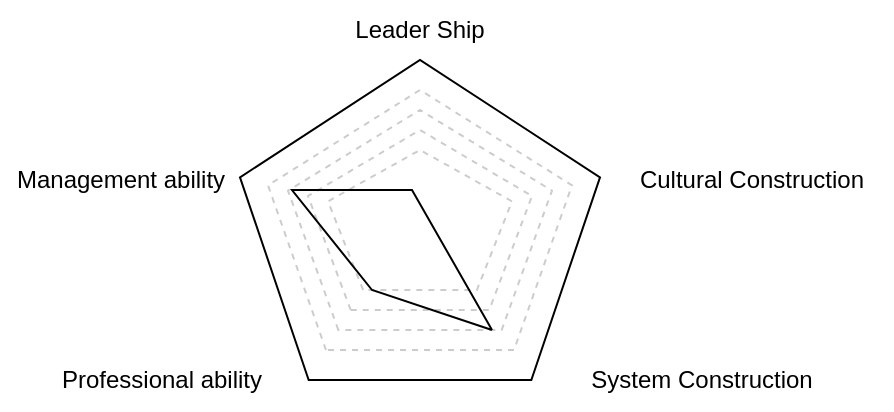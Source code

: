 <mxfile version="15.5.7" type="github" pages="4">
  <diagram id="mSQKxS0kZbXmKDzQXLly" name="技术总监">
    <mxGraphModel dx="474" dy="306" grid="1" gridSize="10" guides="1" tooltips="1" connect="1" arrows="1" fold="1" page="1" pageScale="1" pageWidth="827" pageHeight="1169" math="0" shadow="0">
      <root>
        <mxCell id="0" />
        <mxCell id="1" parent="0" />
        <mxCell id="gizlz0MWikJhcCBtzlFW-2" value="" style="whiteSpace=wrap;html=1;shape=mxgraph.basic.pentagon;fillColor=none;" vertex="1" parent="1">
          <mxGeometry x="324" y="425" width="180" height="160" as="geometry" />
        </mxCell>
        <mxCell id="gizlz0MWikJhcCBtzlFW-3" value="Leader Ship" style="text;html=1;strokeColor=none;fillColor=none;align=center;verticalAlign=middle;whiteSpace=wrap;rounded=0;" vertex="1" parent="1">
          <mxGeometry x="376" y="395" width="76" height="30" as="geometry" />
        </mxCell>
        <mxCell id="gizlz0MWikJhcCBtzlFW-6" value="Professional ability" style="text;html=1;strokeColor=none;fillColor=none;align=center;verticalAlign=middle;whiteSpace=wrap;rounded=0;" vertex="1" parent="1">
          <mxGeometry x="230" y="570" width="110" height="30" as="geometry" />
        </mxCell>
        <mxCell id="gizlz0MWikJhcCBtzlFW-7" value="Cultural Construction" style="text;html=1;strokeColor=none;fillColor=none;align=center;verticalAlign=middle;whiteSpace=wrap;rounded=0;" vertex="1" parent="1">
          <mxGeometry x="510" y="470" width="140" height="30" as="geometry" />
        </mxCell>
        <mxCell id="gizlz0MWikJhcCBtzlFW-8" value="System Construction" style="text;html=1;strokeColor=none;fillColor=none;align=center;verticalAlign=middle;whiteSpace=wrap;rounded=0;" vertex="1" parent="1">
          <mxGeometry x="490" y="570" width="130" height="30" as="geometry" />
        </mxCell>
        <mxCell id="gizlz0MWikJhcCBtzlFW-9" value="Management ability" style="text;html=1;align=center;verticalAlign=middle;resizable=0;points=[];autosize=1;strokeColor=none;fillColor=none;" vertex="1" parent="1">
          <mxGeometry x="204" y="475" width="120" height="20" as="geometry" />
        </mxCell>
        <mxCell id="x7rB8_ya2c64GDDTl14Z-1" value="" style="endArrow=none;html=1;rounded=0;" edge="1" parent="1">
          <mxGeometry width="50" height="50" relative="1" as="geometry">
            <mxPoint x="450" y="560" as="sourcePoint" />
            <mxPoint x="450" y="560" as="targetPoint" />
            <Array as="points">
              <mxPoint x="390" y="540" />
              <mxPoint x="350" y="490" />
              <mxPoint x="410" y="490" />
            </Array>
          </mxGeometry>
        </mxCell>
        <mxCell id="x7rB8_ya2c64GDDTl14Z-2" value="" style="whiteSpace=wrap;html=1;shape=mxgraph.basic.pentagon;dashed=1;fillColor=none;strokeColor=default;opacity=20;" vertex="1" parent="1">
          <mxGeometry x="338" y="440" width="152" height="130" as="geometry" />
        </mxCell>
        <mxCell id="x7rB8_ya2c64GDDTl14Z-3" value="" style="whiteSpace=wrap;html=1;shape=mxgraph.basic.pentagon;dashed=1;fillColor=none;strokeColor=default;opacity=20;" vertex="1" parent="1">
          <mxGeometry x="348" y="450" width="132" height="110" as="geometry" />
        </mxCell>
        <mxCell id="x7rB8_ya2c64GDDTl14Z-4" value="" style="whiteSpace=wrap;html=1;shape=mxgraph.basic.pentagon;dashed=1;fillColor=none;strokeColor=default;opacity=20;" vertex="1" parent="1">
          <mxGeometry x="358" y="460" width="112" height="90" as="geometry" />
        </mxCell>
        <mxCell id="x7rB8_ya2c64GDDTl14Z-5" value="" style="whiteSpace=wrap;html=1;shape=mxgraph.basic.pentagon;dashed=1;fillColor=none;strokeColor=default;opacity=20;" vertex="1" parent="1">
          <mxGeometry x="368" y="470" width="92" height="70" as="geometry" />
        </mxCell>
      </root>
    </mxGraphModel>
  </diagram>
  <diagram id="kl2pYVQYESPha2Mf8wEj" name="技术VP">
    <mxGraphModel dx="1186" dy="764" grid="1" gridSize="10" guides="1" tooltips="1" connect="1" arrows="1" fold="1" page="1" pageScale="1" pageWidth="827" pageHeight="1169" math="0" shadow="0">
      <root>
        <mxCell id="nco4c_S5xprbghAa8xNT-0" />
        <mxCell id="nco4c_S5xprbghAa8xNT-1" parent="nco4c_S5xprbghAa8xNT-0" />
        <mxCell id="4-lFRvmRvoifSO1PtFCH-0" value="" style="whiteSpace=wrap;html=1;shape=mxgraph.basic.pentagon" vertex="1" parent="nco4c_S5xprbghAa8xNT-1">
          <mxGeometry x="311" y="410" width="180" height="160" as="geometry" />
        </mxCell>
        <mxCell id="4-lFRvmRvoifSO1PtFCH-1" value="Leader Ship" style="text;html=1;strokeColor=none;fillColor=none;align=center;verticalAlign=middle;whiteSpace=wrap;rounded=0;" vertex="1" parent="nco4c_S5xprbghAa8xNT-1">
          <mxGeometry x="363" y="380" width="76" height="30" as="geometry" />
        </mxCell>
        <mxCell id="4-lFRvmRvoifSO1PtFCH-2" value="Professional ability" style="text;html=1;strokeColor=none;fillColor=none;align=center;verticalAlign=middle;whiteSpace=wrap;rounded=0;" vertex="1" parent="nco4c_S5xprbghAa8xNT-1">
          <mxGeometry x="217" y="555" width="110" height="30" as="geometry" />
        </mxCell>
        <mxCell id="4-lFRvmRvoifSO1PtFCH-3" value="Cultural Construction" style="text;html=1;strokeColor=none;fillColor=none;align=center;verticalAlign=middle;whiteSpace=wrap;rounded=0;" vertex="1" parent="nco4c_S5xprbghAa8xNT-1">
          <mxGeometry x="497" y="455" width="140" height="30" as="geometry" />
        </mxCell>
        <mxCell id="4-lFRvmRvoifSO1PtFCH-4" value="System Construction" style="text;html=1;strokeColor=none;fillColor=none;align=center;verticalAlign=middle;whiteSpace=wrap;rounded=0;" vertex="1" parent="nco4c_S5xprbghAa8xNT-1">
          <mxGeometry x="477" y="555" width="130" height="30" as="geometry" />
        </mxCell>
        <mxCell id="4-lFRvmRvoifSO1PtFCH-5" value="Management ability" style="text;html=1;align=center;verticalAlign=middle;resizable=0;points=[];autosize=1;strokeColor=none;fillColor=none;" vertex="1" parent="nco4c_S5xprbghAa8xNT-1">
          <mxGeometry x="191" y="460" width="120" height="20" as="geometry" />
        </mxCell>
      </root>
    </mxGraphModel>
  </diagram>
  <diagram id="y1GtvYrJBYnmfbD5V6iQ" name="首席架构师">
    <mxGraphModel dx="1186" dy="764" grid="1" gridSize="10" guides="1" tooltips="1" connect="1" arrows="1" fold="1" page="1" pageScale="1" pageWidth="827" pageHeight="1169" math="0" shadow="0">
      <root>
        <mxCell id="vSApou7Ybg_CyHVxAc0E-0" />
        <mxCell id="vSApou7Ybg_CyHVxAc0E-1" parent="vSApou7Ybg_CyHVxAc0E-0" />
        <mxCell id="vSApou7Ybg_CyHVxAc0E-2" value="" style="whiteSpace=wrap;html=1;shape=mxgraph.basic.pentagon" vertex="1" parent="vSApou7Ybg_CyHVxAc0E-1">
          <mxGeometry x="311" y="410" width="180" height="160" as="geometry" />
        </mxCell>
        <mxCell id="vSApou7Ybg_CyHVxAc0E-3" value="Leader Ship" style="text;html=1;strokeColor=none;fillColor=none;align=center;verticalAlign=middle;whiteSpace=wrap;rounded=0;" vertex="1" parent="vSApou7Ybg_CyHVxAc0E-1">
          <mxGeometry x="363" y="380" width="76" height="30" as="geometry" />
        </mxCell>
        <mxCell id="vSApou7Ybg_CyHVxAc0E-4" value="Professional ability" style="text;html=1;strokeColor=none;fillColor=none;align=center;verticalAlign=middle;whiteSpace=wrap;rounded=0;" vertex="1" parent="vSApou7Ybg_CyHVxAc0E-1">
          <mxGeometry x="217" y="555" width="110" height="30" as="geometry" />
        </mxCell>
        <mxCell id="vSApou7Ybg_CyHVxAc0E-5" value="Cultural Construction" style="text;html=1;strokeColor=none;fillColor=none;align=center;verticalAlign=middle;whiteSpace=wrap;rounded=0;" vertex="1" parent="vSApou7Ybg_CyHVxAc0E-1">
          <mxGeometry x="497" y="455" width="140" height="30" as="geometry" />
        </mxCell>
        <mxCell id="vSApou7Ybg_CyHVxAc0E-6" value="System Construction" style="text;html=1;strokeColor=none;fillColor=none;align=center;verticalAlign=middle;whiteSpace=wrap;rounded=0;" vertex="1" parent="vSApou7Ybg_CyHVxAc0E-1">
          <mxGeometry x="477" y="555" width="130" height="30" as="geometry" />
        </mxCell>
        <mxCell id="vSApou7Ybg_CyHVxAc0E-7" value="Management ability" style="text;html=1;align=center;verticalAlign=middle;resizable=0;points=[];autosize=1;strokeColor=none;fillColor=none;" vertex="1" parent="vSApou7Ybg_CyHVxAc0E-1">
          <mxGeometry x="191" y="460" width="120" height="20" as="geometry" />
        </mxCell>
      </root>
    </mxGraphModel>
  </diagram>
  <diagram id="yhfJOgfKjzBxdK9VFd7x" name="CTO">
    <mxGraphModel dx="1186" dy="764" grid="1" gridSize="10" guides="1" tooltips="1" connect="1" arrows="1" fold="1" page="1" pageScale="1" pageWidth="827" pageHeight="1169" math="0" shadow="0">
      <root>
        <mxCell id="jTspyn-IlJdHVaJfFm39-0" />
        <mxCell id="jTspyn-IlJdHVaJfFm39-1" parent="jTspyn-IlJdHVaJfFm39-0" />
        <mxCell id="jTspyn-IlJdHVaJfFm39-2" value="" style="whiteSpace=wrap;html=1;shape=mxgraph.basic.pentagon" vertex="1" parent="jTspyn-IlJdHVaJfFm39-1">
          <mxGeometry x="311" y="410" width="180" height="160" as="geometry" />
        </mxCell>
        <mxCell id="jTspyn-IlJdHVaJfFm39-3" value="Leader Ship" style="text;html=1;strokeColor=none;fillColor=none;align=center;verticalAlign=middle;whiteSpace=wrap;rounded=0;" vertex="1" parent="jTspyn-IlJdHVaJfFm39-1">
          <mxGeometry x="363" y="380" width="76" height="30" as="geometry" />
        </mxCell>
        <mxCell id="jTspyn-IlJdHVaJfFm39-4" value="Professional ability" style="text;html=1;strokeColor=none;fillColor=none;align=center;verticalAlign=middle;whiteSpace=wrap;rounded=0;" vertex="1" parent="jTspyn-IlJdHVaJfFm39-1">
          <mxGeometry x="217" y="555" width="110" height="30" as="geometry" />
        </mxCell>
        <mxCell id="jTspyn-IlJdHVaJfFm39-5" value="Cultural Construction" style="text;html=1;strokeColor=none;fillColor=none;align=center;verticalAlign=middle;whiteSpace=wrap;rounded=0;" vertex="1" parent="jTspyn-IlJdHVaJfFm39-1">
          <mxGeometry x="497" y="455" width="140" height="30" as="geometry" />
        </mxCell>
        <mxCell id="jTspyn-IlJdHVaJfFm39-6" value="System Construction" style="text;html=1;strokeColor=none;fillColor=none;align=center;verticalAlign=middle;whiteSpace=wrap;rounded=0;" vertex="1" parent="jTspyn-IlJdHVaJfFm39-1">
          <mxGeometry x="477" y="555" width="130" height="30" as="geometry" />
        </mxCell>
        <mxCell id="jTspyn-IlJdHVaJfFm39-7" value="Management ability" style="text;html=1;align=center;verticalAlign=middle;resizable=0;points=[];autosize=1;strokeColor=none;fillColor=none;" vertex="1" parent="jTspyn-IlJdHVaJfFm39-1">
          <mxGeometry x="191" y="460" width="120" height="20" as="geometry" />
        </mxCell>
      </root>
    </mxGraphModel>
  </diagram>
</mxfile>
